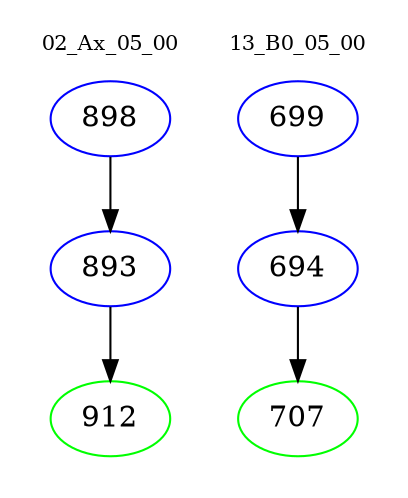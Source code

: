 digraph{
subgraph cluster_0 {
color = white
label = "02_Ax_05_00";
fontsize=10;
T0_898 [label="898", color="blue"]
T0_898 -> T0_893 [color="black"]
T0_893 [label="893", color="blue"]
T0_893 -> T0_912 [color="black"]
T0_912 [label="912", color="green"]
}
subgraph cluster_1 {
color = white
label = "13_B0_05_00";
fontsize=10;
T1_699 [label="699", color="blue"]
T1_699 -> T1_694 [color="black"]
T1_694 [label="694", color="blue"]
T1_694 -> T1_707 [color="black"]
T1_707 [label="707", color="green"]
}
}
